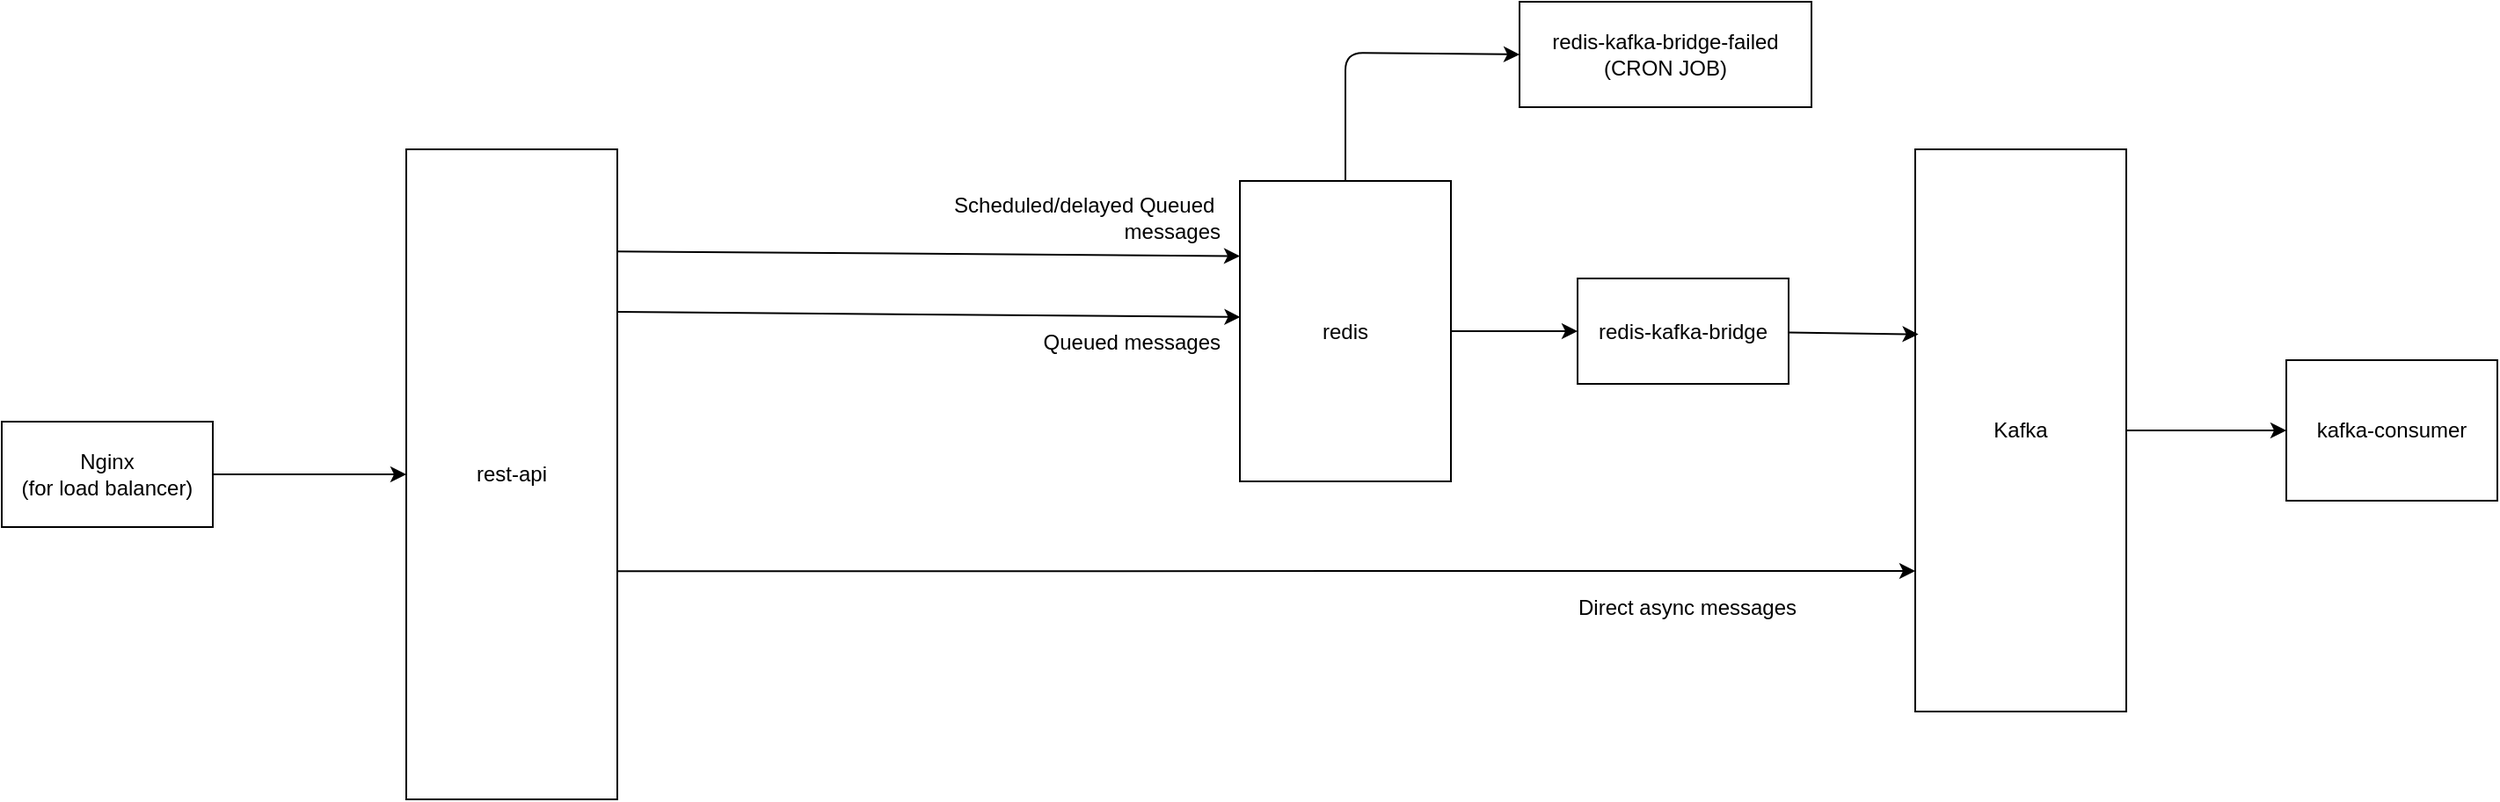 <mxfile>
    <diagram id="OOjGi8MfTCr8QfIq_Vkd" name="Page-1">
        <mxGraphModel dx="1690" dy="1113" grid="0" gridSize="10" guides="1" tooltips="1" connect="1" arrows="1" fold="1" page="0" pageScale="1" pageWidth="850" pageHeight="1100" math="0" shadow="0">
            <root>
                <mxCell id="0"/>
                <mxCell id="1" parent="0"/>
                <mxCell id="13" style="edgeStyle=none;html=1;entryX=0;entryY=0.25;entryDx=0;entryDy=0;exitX=0.992;exitY=0.157;exitDx=0;exitDy=0;exitPerimeter=0;" parent="1" source="2" target="3" edge="1">
                    <mxGeometry relative="1" as="geometry">
                        <mxPoint x="80" y="223" as="sourcePoint"/>
                    </mxGeometry>
                </mxCell>
                <mxCell id="14" style="edgeStyle=none;html=1;entryX=0;entryY=0.75;entryDx=0;entryDy=0;exitX=0.992;exitY=0.649;exitDx=0;exitDy=0;exitPerimeter=0;" parent="1" source="2" target="4" edge="1">
                    <mxGeometry relative="1" as="geometry"/>
                </mxCell>
                <mxCell id="19" style="edgeStyle=none;html=1;exitX=1;exitY=0.25;exitDx=0;exitDy=0;entryX=0.002;entryY=0.453;entryDx=0;entryDy=0;entryPerimeter=0;" parent="1" source="2" target="3" edge="1">
                    <mxGeometry relative="1" as="geometry"/>
                </mxCell>
                <mxCell id="2" value="rest-api" style="rounded=0;whiteSpace=wrap;html=1;" parent="1" vertex="1">
                    <mxGeometry x="-120" y="120" width="120" height="370" as="geometry"/>
                </mxCell>
                <mxCell id="12" style="edgeStyle=none;html=1;entryX=0;entryY=0.5;entryDx=0;entryDy=0;" parent="1" source="3" target="10" edge="1">
                    <mxGeometry relative="1" as="geometry"/>
                </mxCell>
                <mxCell id="22" style="edgeStyle=none;html=1;entryX=0;entryY=0.5;entryDx=0;entryDy=0;" edge="1" parent="1" source="3" target="21">
                    <mxGeometry relative="1" as="geometry">
                        <Array as="points">
                            <mxPoint x="414" y="65"/>
                        </Array>
                    </mxGeometry>
                </mxCell>
                <mxCell id="3" value="redis" style="rounded=0;whiteSpace=wrap;html=1;" parent="1" vertex="1">
                    <mxGeometry x="354" y="138" width="120" height="171" as="geometry"/>
                </mxCell>
                <mxCell id="9" style="edgeStyle=none;html=1;entryX=0;entryY=0.5;entryDx=0;entryDy=0;" parent="1" source="4" target="8" edge="1">
                    <mxGeometry relative="1" as="geometry"/>
                </mxCell>
                <mxCell id="4" value="Kafka" style="rounded=0;whiteSpace=wrap;html=1;" parent="1" vertex="1">
                    <mxGeometry x="738" y="120" width="120" height="320" as="geometry"/>
                </mxCell>
                <mxCell id="8" value="kafka-consumer" style="rounded=0;whiteSpace=wrap;html=1;" parent="1" vertex="1">
                    <mxGeometry x="949" y="240" width="120" height="80" as="geometry"/>
                </mxCell>
                <mxCell id="11" style="edgeStyle=none;html=1;entryX=0.015;entryY=0.329;entryDx=0;entryDy=0;entryPerimeter=0;" parent="1" source="10" target="4" edge="1">
                    <mxGeometry relative="1" as="geometry">
                        <mxPoint x="690" y="220" as="targetPoint"/>
                    </mxGeometry>
                </mxCell>
                <mxCell id="10" value="redis-kafka-bridge" style="whiteSpace=wrap;html=1;" parent="1" vertex="1">
                    <mxGeometry x="546" y="193.5" width="120" height="60" as="geometry"/>
                </mxCell>
                <mxCell id="15" value="Scheduled/delayed Queued&amp;nbsp;&lt;br&gt;messages" style="text;html=1;align=right;verticalAlign=middle;resizable=0;points=[];autosize=1;strokeColor=none;fillColor=none;" parent="1" vertex="1">
                    <mxGeometry x="175" y="138" width="169" height="41" as="geometry"/>
                </mxCell>
                <mxCell id="16" value="Direct async messages" style="text;html=1;align=center;verticalAlign=middle;resizable=0;points=[];autosize=1;strokeColor=none;fillColor=none;" parent="1" vertex="1">
                    <mxGeometry x="537" y="368" width="142" height="26" as="geometry"/>
                </mxCell>
                <mxCell id="18" style="edgeStyle=none;html=1;" parent="1" source="17" target="2" edge="1">
                    <mxGeometry relative="1" as="geometry"/>
                </mxCell>
                <mxCell id="17" value="Nginx&lt;br&gt;(for load balancer)" style="rounded=0;whiteSpace=wrap;html=1;" parent="1" vertex="1">
                    <mxGeometry x="-350" y="275" width="120" height="60" as="geometry"/>
                </mxCell>
                <mxCell id="20" value="Queued messages" style="text;html=1;align=right;verticalAlign=middle;resizable=0;points=[];autosize=1;strokeColor=none;fillColor=none;" parent="1" vertex="1">
                    <mxGeometry x="225" y="217" width="119" height="26" as="geometry"/>
                </mxCell>
                <mxCell id="21" value="redis-kafka-bridge-failed&lt;br&gt;(CRON JOB)" style="whiteSpace=wrap;html=1;" vertex="1" parent="1">
                    <mxGeometry x="513" y="36" width="166" height="60" as="geometry"/>
                </mxCell>
            </root>
        </mxGraphModel>
    </diagram>
</mxfile>